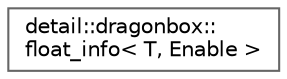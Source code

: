digraph "类继承关系图"
{
 // LATEX_PDF_SIZE
  bgcolor="transparent";
  edge [fontname=Helvetica,fontsize=10,labelfontname=Helvetica,labelfontsize=10];
  node [fontname=Helvetica,fontsize=10,shape=box,height=0.2,width=0.4];
  rankdir="LR";
  Node0 [id="Node000000",label="detail::dragonbox::\lfloat_info\< T, Enable \>",height=0.2,width=0.4,color="grey40", fillcolor="white", style="filled",URL="$structdetail_1_1dragonbox_1_1float__info.html",tooltip=" "];
}
